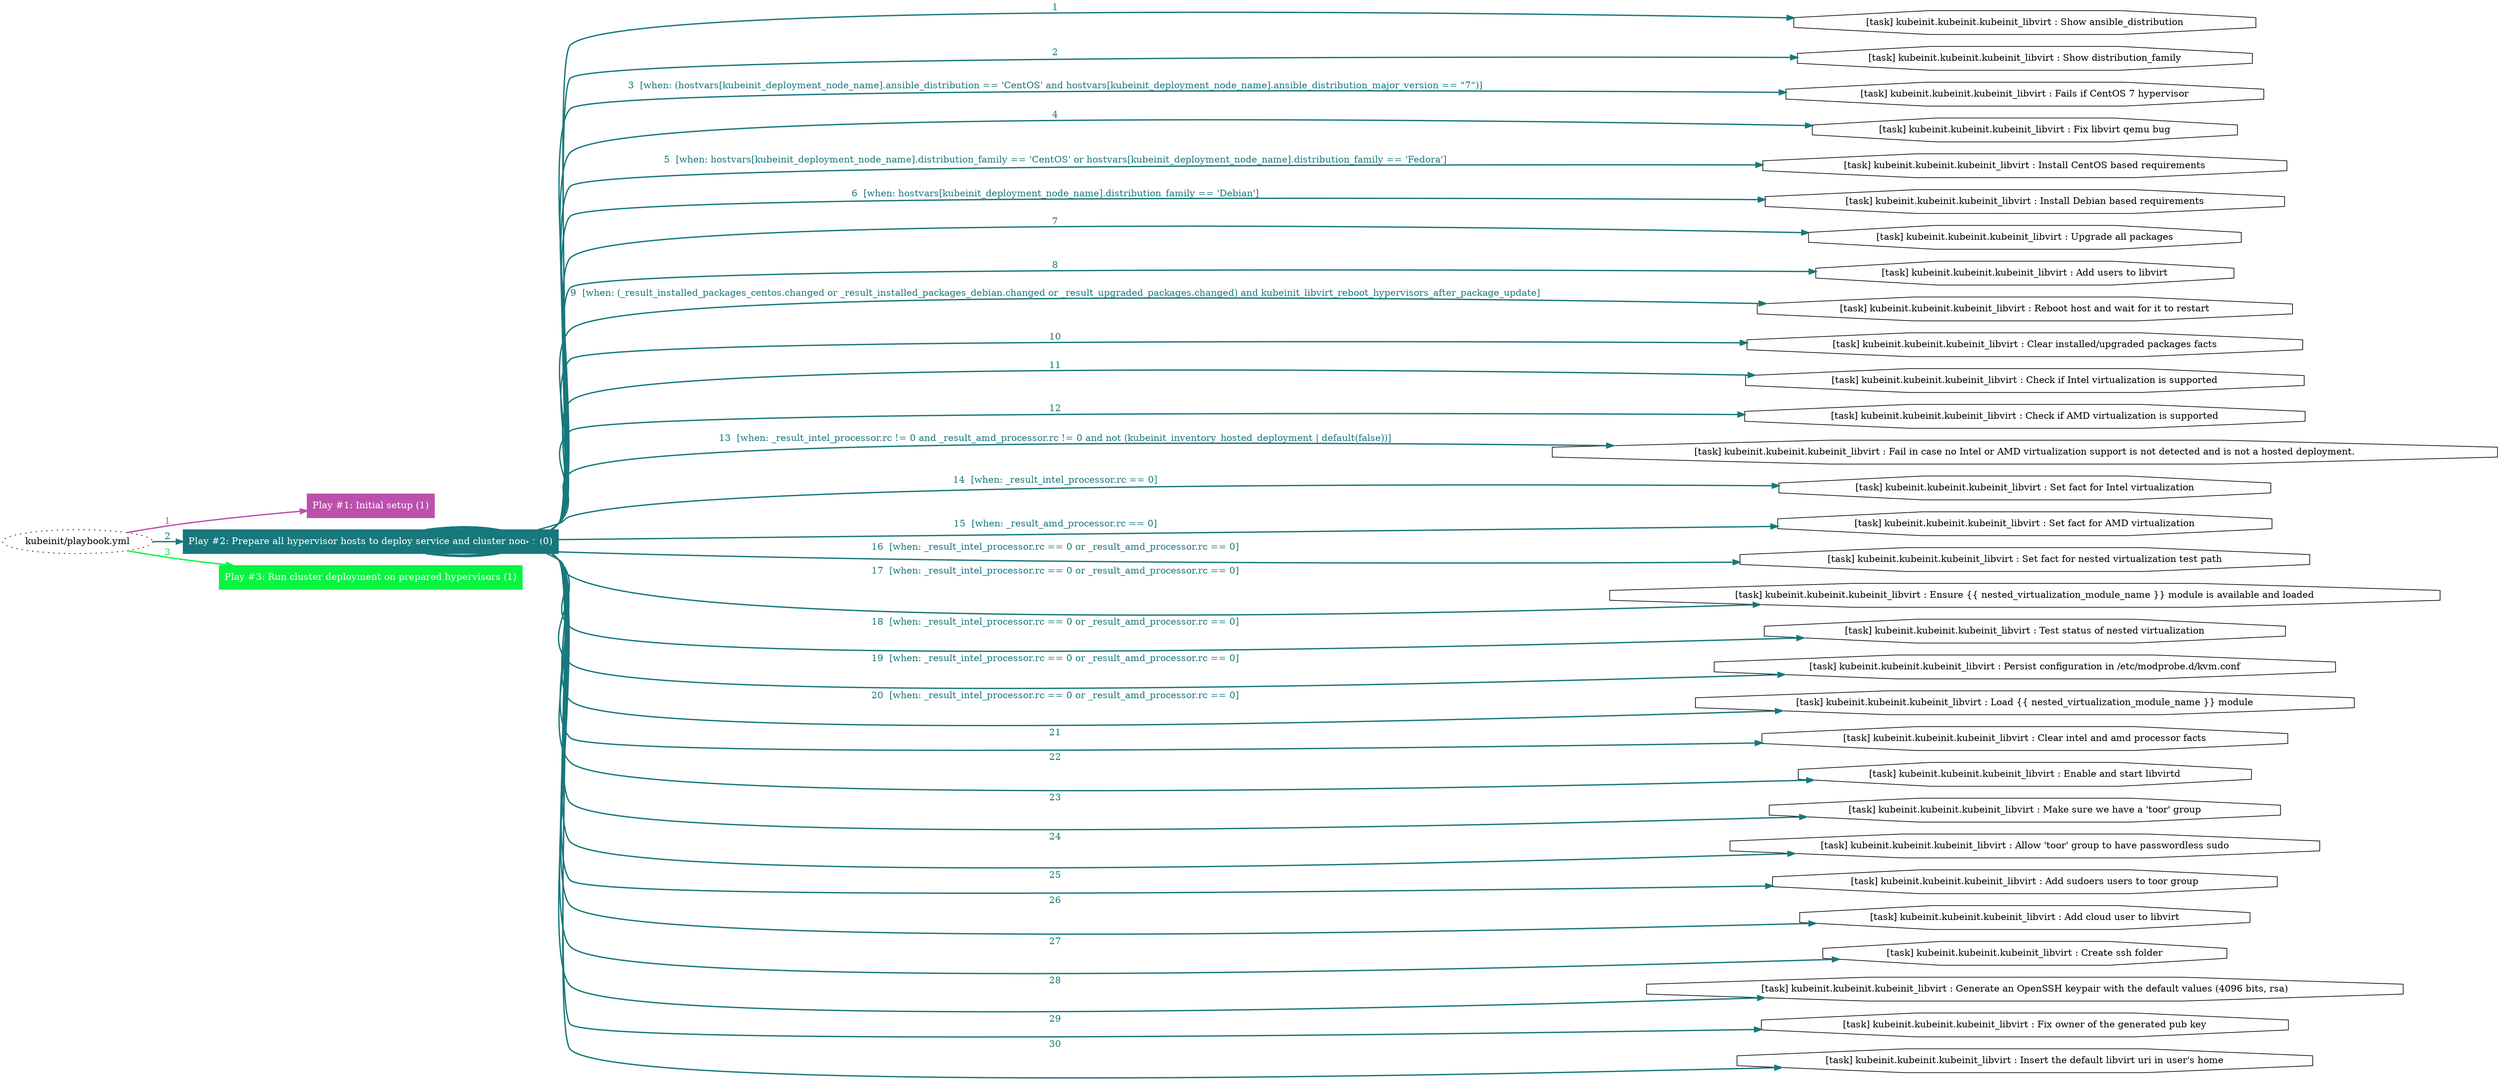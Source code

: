 digraph "kubeinit/playbook.yml "{
	graph [concentrate=true ordering=in rankdir=LR ratio=fill]
	edge [esep=5 sep=10]
	"kubeinit/playbook.yml" [id=root_node style=dotted]
	subgraph "Play #1: Initial setup (1) "{
		"Play #1: Initial setup (1)" [color="#bb51ac" fontcolor="#ffffff" id="play_db480a8d-d72c-49a4-8fa5-c29be983de6f" shape=box style=filled tooltip=localhost]
		"kubeinit/playbook.yml" -> "Play #1: Initial setup (1)" [label=1 color="#bb51ac" fontcolor="#bb51ac" id="edge_7f4018d8-031a-48e2-86ed-49492c943dea" style=bold]
	}
	subgraph "Play #2: Prepare all hypervisor hosts to deploy service and cluster nodes (0) "{
		"Play #2: Prepare all hypervisor hosts to deploy service and cluster nodes (0)" [color="#18787c" fontcolor="#ffffff" id="play_ae46742f-526f-4688-b42d-065a02a27cd2" shape=box style=filled tooltip=""]
		"kubeinit/playbook.yml" -> "Play #2: Prepare all hypervisor hosts to deploy service and cluster nodes (0)" [label=2 color="#18787c" fontcolor="#18787c" id="edge_0f3776ff-48b0-4375-87e9-eb7de7762499" style=bold]
		"task_6efc194d-02d3-44fe-8301-1ffd81b9572a" [label="[task] kubeinit.kubeinit.kubeinit_libvirt : Show ansible_distribution" id="task_6efc194d-02d3-44fe-8301-1ffd81b9572a" shape=octagon tooltip="[task] kubeinit.kubeinit.kubeinit_libvirt : Show ansible_distribution"]
		"Play #2: Prepare all hypervisor hosts to deploy service and cluster nodes (0)" -> "task_6efc194d-02d3-44fe-8301-1ffd81b9572a" [label=1 color="#18787c" fontcolor="#18787c" id="edge_11d606c7-17e3-4802-b7c9-80d276b5d7be" style=bold]
		"task_3c5179ff-f44f-494a-aaa1-e8dacc28c0ba" [label="[task] kubeinit.kubeinit.kubeinit_libvirt : Show distribution_family" id="task_3c5179ff-f44f-494a-aaa1-e8dacc28c0ba" shape=octagon tooltip="[task] kubeinit.kubeinit.kubeinit_libvirt : Show distribution_family"]
		"Play #2: Prepare all hypervisor hosts to deploy service and cluster nodes (0)" -> "task_3c5179ff-f44f-494a-aaa1-e8dacc28c0ba" [label=2 color="#18787c" fontcolor="#18787c" id="edge_e9701dfa-35e0-4767-a7a7-012a676a8c7b" style=bold]
		"task_5b6dc2f5-c17d-4d05-94d9-04d292a26759" [label="[task] kubeinit.kubeinit.kubeinit_libvirt : Fails if CentOS 7 hypervisor" id="task_5b6dc2f5-c17d-4d05-94d9-04d292a26759" shape=octagon tooltip="[task] kubeinit.kubeinit.kubeinit_libvirt : Fails if CentOS 7 hypervisor"]
		"Play #2: Prepare all hypervisor hosts to deploy service and cluster nodes (0)" -> "task_5b6dc2f5-c17d-4d05-94d9-04d292a26759" [label="3  [when: (hostvars[kubeinit_deployment_node_name].ansible_distribution == 'CentOS' and hostvars[kubeinit_deployment_node_name].ansible_distribution_major_version == \"7\")]" color="#18787c" fontcolor="#18787c" id="edge_d439296a-4246-4cc5-9a30-921749c57e11" style=bold]
		"task_6ce43cb6-8c67-4e8b-805b-72c41f13c4c8" [label="[task] kubeinit.kubeinit.kubeinit_libvirt : Fix libvirt qemu bug" id="task_6ce43cb6-8c67-4e8b-805b-72c41f13c4c8" shape=octagon tooltip="[task] kubeinit.kubeinit.kubeinit_libvirt : Fix libvirt qemu bug"]
		"Play #2: Prepare all hypervisor hosts to deploy service and cluster nodes (0)" -> "task_6ce43cb6-8c67-4e8b-805b-72c41f13c4c8" [label=4 color="#18787c" fontcolor="#18787c" id="edge_812af28e-e578-468a-a4f3-c321ad60bf9b" style=bold]
		"task_39574917-c440-4eba-a80c-e5b3cb701eb8" [label="[task] kubeinit.kubeinit.kubeinit_libvirt : Install CentOS based requirements" id="task_39574917-c440-4eba-a80c-e5b3cb701eb8" shape=octagon tooltip="[task] kubeinit.kubeinit.kubeinit_libvirt : Install CentOS based requirements"]
		"Play #2: Prepare all hypervisor hosts to deploy service and cluster nodes (0)" -> "task_39574917-c440-4eba-a80c-e5b3cb701eb8" [label="5  [when: hostvars[kubeinit_deployment_node_name].distribution_family == 'CentOS' or hostvars[kubeinit_deployment_node_name].distribution_family == 'Fedora']" color="#18787c" fontcolor="#18787c" id="edge_c25b839c-5a68-44c5-8801-bf700e5114bc" style=bold]
		"task_a9ab2752-6b30-4aea-a155-399c4a068c46" [label="[task] kubeinit.kubeinit.kubeinit_libvirt : Install Debian based requirements" id="task_a9ab2752-6b30-4aea-a155-399c4a068c46" shape=octagon tooltip="[task] kubeinit.kubeinit.kubeinit_libvirt : Install Debian based requirements"]
		"Play #2: Prepare all hypervisor hosts to deploy service and cluster nodes (0)" -> "task_a9ab2752-6b30-4aea-a155-399c4a068c46" [label="6  [when: hostvars[kubeinit_deployment_node_name].distribution_family == 'Debian']" color="#18787c" fontcolor="#18787c" id="edge_275f4c4e-8d73-4cec-8712-81455a578748" style=bold]
		"task_b73418d3-1afe-4a1a-a796-cc89951a7cb4" [label="[task] kubeinit.kubeinit.kubeinit_libvirt : Upgrade all packages" id="task_b73418d3-1afe-4a1a-a796-cc89951a7cb4" shape=octagon tooltip="[task] kubeinit.kubeinit.kubeinit_libvirt : Upgrade all packages"]
		"Play #2: Prepare all hypervisor hosts to deploy service and cluster nodes (0)" -> "task_b73418d3-1afe-4a1a-a796-cc89951a7cb4" [label=7 color="#18787c" fontcolor="#18787c" id="edge_5d22c2f1-a921-46de-8067-f9e7e124408a" style=bold]
		"task_371e1390-7306-479a-80ac-d84a9d825a67" [label="[task] kubeinit.kubeinit.kubeinit_libvirt : Add users to libvirt" id="task_371e1390-7306-479a-80ac-d84a9d825a67" shape=octagon tooltip="[task] kubeinit.kubeinit.kubeinit_libvirt : Add users to libvirt"]
		"Play #2: Prepare all hypervisor hosts to deploy service and cluster nodes (0)" -> "task_371e1390-7306-479a-80ac-d84a9d825a67" [label=8 color="#18787c" fontcolor="#18787c" id="edge_e986175e-6f2a-47b6-a147-120438b14e7b" style=bold]
		"task_7f1413a5-0f1b-43cb-a532-ef6b2d89e7f4" [label="[task] kubeinit.kubeinit.kubeinit_libvirt : Reboot host and wait for it to restart" id="task_7f1413a5-0f1b-43cb-a532-ef6b2d89e7f4" shape=octagon tooltip="[task] kubeinit.kubeinit.kubeinit_libvirt : Reboot host and wait for it to restart"]
		"Play #2: Prepare all hypervisor hosts to deploy service and cluster nodes (0)" -> "task_7f1413a5-0f1b-43cb-a532-ef6b2d89e7f4" [label="9  [when: (_result_installed_packages_centos.changed or _result_installed_packages_debian.changed or _result_upgraded_packages.changed) and kubeinit_libvirt_reboot_hypervisors_after_package_update]" color="#18787c" fontcolor="#18787c" id="edge_da29f58b-45ff-4f30-97e6-b9c7ba73b08a" style=bold]
		"task_1981824a-25b8-4dcf-a28c-ad28a5eab911" [label="[task] kubeinit.kubeinit.kubeinit_libvirt : Clear installed/upgraded packages facts" id="task_1981824a-25b8-4dcf-a28c-ad28a5eab911" shape=octagon tooltip="[task] kubeinit.kubeinit.kubeinit_libvirt : Clear installed/upgraded packages facts"]
		"Play #2: Prepare all hypervisor hosts to deploy service and cluster nodes (0)" -> "task_1981824a-25b8-4dcf-a28c-ad28a5eab911" [label=10 color="#18787c" fontcolor="#18787c" id="edge_a1c80c3e-8c79-473f-bd9a-e924fd40cce7" style=bold]
		"task_49b16c7a-b6fc-4b4d-a256-2e719cc0e1b7" [label="[task] kubeinit.kubeinit.kubeinit_libvirt : Check if Intel virtualization is supported" id="task_49b16c7a-b6fc-4b4d-a256-2e719cc0e1b7" shape=octagon tooltip="[task] kubeinit.kubeinit.kubeinit_libvirt : Check if Intel virtualization is supported"]
		"Play #2: Prepare all hypervisor hosts to deploy service and cluster nodes (0)" -> "task_49b16c7a-b6fc-4b4d-a256-2e719cc0e1b7" [label=11 color="#18787c" fontcolor="#18787c" id="edge_62f86139-0928-4918-a1fd-cf59b832e9bb" style=bold]
		"task_71ac0351-2600-40f4-9a7f-a52778eb8138" [label="[task] kubeinit.kubeinit.kubeinit_libvirt : Check if AMD virtualization is supported" id="task_71ac0351-2600-40f4-9a7f-a52778eb8138" shape=octagon tooltip="[task] kubeinit.kubeinit.kubeinit_libvirt : Check if AMD virtualization is supported"]
		"Play #2: Prepare all hypervisor hosts to deploy service and cluster nodes (0)" -> "task_71ac0351-2600-40f4-9a7f-a52778eb8138" [label=12 color="#18787c" fontcolor="#18787c" id="edge_2d734060-21a8-4296-b214-0d7e65d2563b" style=bold]
		"task_a5261067-b1ed-43cd-a0b6-197944c1a220" [label="[task] kubeinit.kubeinit.kubeinit_libvirt : Fail in case no Intel or AMD virtualization support is not detected and is not a hosted deployment." id="task_a5261067-b1ed-43cd-a0b6-197944c1a220" shape=octagon tooltip="[task] kubeinit.kubeinit.kubeinit_libvirt : Fail in case no Intel or AMD virtualization support is not detected and is not a hosted deployment."]
		"Play #2: Prepare all hypervisor hosts to deploy service and cluster nodes (0)" -> "task_a5261067-b1ed-43cd-a0b6-197944c1a220" [label="13  [when: _result_intel_processor.rc != 0 and _result_amd_processor.rc != 0 and not (kubeinit_inventory_hosted_deployment | default(false))]" color="#18787c" fontcolor="#18787c" id="edge_e699dc8d-3b78-4f50-9fa8-e4fd7828d84b" style=bold]
		"task_372e4cfb-8939-4470-b410-24ff275e91c1" [label="[task] kubeinit.kubeinit.kubeinit_libvirt : Set fact for Intel virtualization" id="task_372e4cfb-8939-4470-b410-24ff275e91c1" shape=octagon tooltip="[task] kubeinit.kubeinit.kubeinit_libvirt : Set fact for Intel virtualization"]
		"Play #2: Prepare all hypervisor hosts to deploy service and cluster nodes (0)" -> "task_372e4cfb-8939-4470-b410-24ff275e91c1" [label="14  [when: _result_intel_processor.rc == 0]" color="#18787c" fontcolor="#18787c" id="edge_0bb5eb52-236f-4a9f-89ed-6d987e4583d4" style=bold]
		"task_63f7f529-8b17-45ad-a14a-da6af5359a3f" [label="[task] kubeinit.kubeinit.kubeinit_libvirt : Set fact for AMD virtualization" id="task_63f7f529-8b17-45ad-a14a-da6af5359a3f" shape=octagon tooltip="[task] kubeinit.kubeinit.kubeinit_libvirt : Set fact for AMD virtualization"]
		"Play #2: Prepare all hypervisor hosts to deploy service and cluster nodes (0)" -> "task_63f7f529-8b17-45ad-a14a-da6af5359a3f" [label="15  [when: _result_amd_processor.rc == 0]" color="#18787c" fontcolor="#18787c" id="edge_90170658-97a0-4da2-9787-0b84b2e5915d" style=bold]
		"task_d15996ae-adb8-4af5-be7f-907054577427" [label="[task] kubeinit.kubeinit.kubeinit_libvirt : Set fact for nested virtualization test path" id="task_d15996ae-adb8-4af5-be7f-907054577427" shape=octagon tooltip="[task] kubeinit.kubeinit.kubeinit_libvirt : Set fact for nested virtualization test path"]
		"Play #2: Prepare all hypervisor hosts to deploy service and cluster nodes (0)" -> "task_d15996ae-adb8-4af5-be7f-907054577427" [label="16  [when: _result_intel_processor.rc == 0 or _result_amd_processor.rc == 0]" color="#18787c" fontcolor="#18787c" id="edge_76dd3e2a-f5b1-4be5-88e8-e61b3d8d4060" style=bold]
		"task_3bada5b0-b670-4b83-995d-fcc39e837c45" [label="[task] kubeinit.kubeinit.kubeinit_libvirt : Ensure {{ nested_virtualization_module_name }} module is available and loaded" id="task_3bada5b0-b670-4b83-995d-fcc39e837c45" shape=octagon tooltip="[task] kubeinit.kubeinit.kubeinit_libvirt : Ensure {{ nested_virtualization_module_name }} module is available and loaded"]
		"Play #2: Prepare all hypervisor hosts to deploy service and cluster nodes (0)" -> "task_3bada5b0-b670-4b83-995d-fcc39e837c45" [label="17  [when: _result_intel_processor.rc == 0 or _result_amd_processor.rc == 0]" color="#18787c" fontcolor="#18787c" id="edge_455eefcb-9b55-404f-a0c0-504e3c8aa4d7" style=bold]
		"task_d1566aab-052a-4d8c-a5cc-cb59a4621926" [label="[task] kubeinit.kubeinit.kubeinit_libvirt : Test status of nested virtualization" id="task_d1566aab-052a-4d8c-a5cc-cb59a4621926" shape=octagon tooltip="[task] kubeinit.kubeinit.kubeinit_libvirt : Test status of nested virtualization"]
		"Play #2: Prepare all hypervisor hosts to deploy service and cluster nodes (0)" -> "task_d1566aab-052a-4d8c-a5cc-cb59a4621926" [label="18  [when: _result_intel_processor.rc == 0 or _result_amd_processor.rc == 0]" color="#18787c" fontcolor="#18787c" id="edge_02a9adca-14c0-46f0-84d9-e0bb20aabe18" style=bold]
		"task_2b1d393e-f235-4b54-b9d2-09ee4813e4f9" [label="[task] kubeinit.kubeinit.kubeinit_libvirt : Persist configuration in /etc/modprobe.d/kvm.conf" id="task_2b1d393e-f235-4b54-b9d2-09ee4813e4f9" shape=octagon tooltip="[task] kubeinit.kubeinit.kubeinit_libvirt : Persist configuration in /etc/modprobe.d/kvm.conf"]
		"Play #2: Prepare all hypervisor hosts to deploy service and cluster nodes (0)" -> "task_2b1d393e-f235-4b54-b9d2-09ee4813e4f9" [label="19  [when: _result_intel_processor.rc == 0 or _result_amd_processor.rc == 0]" color="#18787c" fontcolor="#18787c" id="edge_4a2101e3-5710-4dd6-a81c-7c019974046a" style=bold]
		"task_f15248c2-8d25-4f92-923c-b543587337de" [label="[task] kubeinit.kubeinit.kubeinit_libvirt : Load {{ nested_virtualization_module_name }} module" id="task_f15248c2-8d25-4f92-923c-b543587337de" shape=octagon tooltip="[task] kubeinit.kubeinit.kubeinit_libvirt : Load {{ nested_virtualization_module_name }} module"]
		"Play #2: Prepare all hypervisor hosts to deploy service and cluster nodes (0)" -> "task_f15248c2-8d25-4f92-923c-b543587337de" [label="20  [when: _result_intel_processor.rc == 0 or _result_amd_processor.rc == 0]" color="#18787c" fontcolor="#18787c" id="edge_878cb1a5-28b4-4b8d-a52a-f2f0fc652b15" style=bold]
		"task_d4555a78-7002-4673-802f-c8ac05923da3" [label="[task] kubeinit.kubeinit.kubeinit_libvirt : Clear intel and amd processor facts" id="task_d4555a78-7002-4673-802f-c8ac05923da3" shape=octagon tooltip="[task] kubeinit.kubeinit.kubeinit_libvirt : Clear intel and amd processor facts"]
		"Play #2: Prepare all hypervisor hosts to deploy service and cluster nodes (0)" -> "task_d4555a78-7002-4673-802f-c8ac05923da3" [label=21 color="#18787c" fontcolor="#18787c" id="edge_5ba36a6c-e659-42aa-be5c-52025da58bf8" style=bold]
		"task_efbfa154-6e08-48cd-8a96-1f9d75207620" [label="[task] kubeinit.kubeinit.kubeinit_libvirt : Enable and start libvirtd" id="task_efbfa154-6e08-48cd-8a96-1f9d75207620" shape=octagon tooltip="[task] kubeinit.kubeinit.kubeinit_libvirt : Enable and start libvirtd"]
		"Play #2: Prepare all hypervisor hosts to deploy service and cluster nodes (0)" -> "task_efbfa154-6e08-48cd-8a96-1f9d75207620" [label=22 color="#18787c" fontcolor="#18787c" id="edge_03285238-6746-403e-9f51-98944d0010ba" style=bold]
		"task_9218b10b-7480-41ff-9aa2-229e4f0168f0" [label="[task] kubeinit.kubeinit.kubeinit_libvirt : Make sure we have a 'toor' group" id="task_9218b10b-7480-41ff-9aa2-229e4f0168f0" shape=octagon tooltip="[task] kubeinit.kubeinit.kubeinit_libvirt : Make sure we have a 'toor' group"]
		"Play #2: Prepare all hypervisor hosts to deploy service and cluster nodes (0)" -> "task_9218b10b-7480-41ff-9aa2-229e4f0168f0" [label=23 color="#18787c" fontcolor="#18787c" id="edge_572a4e51-a30d-4479-a204-4abadf1216d0" style=bold]
		"task_aff4521b-bccf-469f-8418-39fd9670532e" [label="[task] kubeinit.kubeinit.kubeinit_libvirt : Allow 'toor' group to have passwordless sudo" id="task_aff4521b-bccf-469f-8418-39fd9670532e" shape=octagon tooltip="[task] kubeinit.kubeinit.kubeinit_libvirt : Allow 'toor' group to have passwordless sudo"]
		"Play #2: Prepare all hypervisor hosts to deploy service and cluster nodes (0)" -> "task_aff4521b-bccf-469f-8418-39fd9670532e" [label=24 color="#18787c" fontcolor="#18787c" id="edge_8d7e81e3-5b2f-4919-843b-3a1d3ec0f827" style=bold]
		"task_e387d7eb-dc34-499a-b714-87d59b79d325" [label="[task] kubeinit.kubeinit.kubeinit_libvirt : Add sudoers users to toor group" id="task_e387d7eb-dc34-499a-b714-87d59b79d325" shape=octagon tooltip="[task] kubeinit.kubeinit.kubeinit_libvirt : Add sudoers users to toor group"]
		"Play #2: Prepare all hypervisor hosts to deploy service and cluster nodes (0)" -> "task_e387d7eb-dc34-499a-b714-87d59b79d325" [label=25 color="#18787c" fontcolor="#18787c" id="edge_84b9355d-36fe-456e-9877-6f3c31ed1913" style=bold]
		"task_edf0e184-2420-40d6-828c-ddb218b9f544" [label="[task] kubeinit.kubeinit.kubeinit_libvirt : Add cloud user to libvirt" id="task_edf0e184-2420-40d6-828c-ddb218b9f544" shape=octagon tooltip="[task] kubeinit.kubeinit.kubeinit_libvirt : Add cloud user to libvirt"]
		"Play #2: Prepare all hypervisor hosts to deploy service and cluster nodes (0)" -> "task_edf0e184-2420-40d6-828c-ddb218b9f544" [label=26 color="#18787c" fontcolor="#18787c" id="edge_a5ace0f5-b9dc-446c-9de5-3cb793206cf4" style=bold]
		"task_fdfee30b-3b49-4372-9f90-f5a515dcbacd" [label="[task] kubeinit.kubeinit.kubeinit_libvirt : Create ssh folder" id="task_fdfee30b-3b49-4372-9f90-f5a515dcbacd" shape=octagon tooltip="[task] kubeinit.kubeinit.kubeinit_libvirt : Create ssh folder"]
		"Play #2: Prepare all hypervisor hosts to deploy service and cluster nodes (0)" -> "task_fdfee30b-3b49-4372-9f90-f5a515dcbacd" [label=27 color="#18787c" fontcolor="#18787c" id="edge_a1c25717-1d34-4303-a0ce-514212a55a28" style=bold]
		"task_ed632643-04b8-4838-9ec3-ae0b9d96773e" [label="[task] kubeinit.kubeinit.kubeinit_libvirt : Generate an OpenSSH keypair with the default values (4096 bits, rsa)" id="task_ed632643-04b8-4838-9ec3-ae0b9d96773e" shape=octagon tooltip="[task] kubeinit.kubeinit.kubeinit_libvirt : Generate an OpenSSH keypair with the default values (4096 bits, rsa)"]
		"Play #2: Prepare all hypervisor hosts to deploy service and cluster nodes (0)" -> "task_ed632643-04b8-4838-9ec3-ae0b9d96773e" [label=28 color="#18787c" fontcolor="#18787c" id="edge_75aaef36-fa6f-47f9-9f07-2cf604ddf880" style=bold]
		"task_055a93f3-acca-4187-9314-c258fb75d1f5" [label="[task] kubeinit.kubeinit.kubeinit_libvirt : Fix owner of the generated pub key" id="task_055a93f3-acca-4187-9314-c258fb75d1f5" shape=octagon tooltip="[task] kubeinit.kubeinit.kubeinit_libvirt : Fix owner of the generated pub key"]
		"Play #2: Prepare all hypervisor hosts to deploy service and cluster nodes (0)" -> "task_055a93f3-acca-4187-9314-c258fb75d1f5" [label=29 color="#18787c" fontcolor="#18787c" id="edge_042d2471-df44-4a1e-b340-6e2138221be8" style=bold]
		"task_012a2a6c-4269-48b3-8b68-bebe252e46e5" [label="[task] kubeinit.kubeinit.kubeinit_libvirt : Insert the default libvirt uri in user's home" id="task_012a2a6c-4269-48b3-8b68-bebe252e46e5" shape=octagon tooltip="[task] kubeinit.kubeinit.kubeinit_libvirt : Insert the default libvirt uri in user's home"]
		"Play #2: Prepare all hypervisor hosts to deploy service and cluster nodes (0)" -> "task_012a2a6c-4269-48b3-8b68-bebe252e46e5" [label=30 color="#18787c" fontcolor="#18787c" id="edge_21a765b5-0c08-417b-9505-04c5d20a6369" style=bold]
	}
	subgraph "Play #3: Run cluster deployment on prepared hypervisors (1) "{
		"Play #3: Run cluster deployment on prepared hypervisors (1)" [color="#09f441" fontcolor="#ffffff" id="play_9c9ff7e6-60a3-469e-815a-8b25ec24489a" shape=box style=filled tooltip=localhost]
		"kubeinit/playbook.yml" -> "Play #3: Run cluster deployment on prepared hypervisors (1)" [label=3 color="#09f441" fontcolor="#09f441" id="edge_e8057026-a335-4a38-990a-60da533cbc33" style=bold]
	}
}
